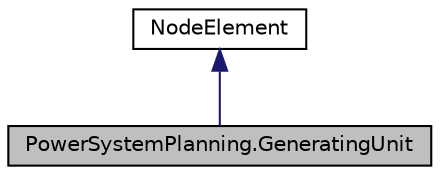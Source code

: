 digraph "PowerSystemPlanning.GeneratingUnit"
{
  edge [fontname="Helvetica",fontsize="10",labelfontname="Helvetica",labelfontsize="10"];
  node [fontname="Helvetica",fontsize="10",shape=record];
  Node1 [label="PowerSystemPlanning.GeneratingUnit",height=0.2,width=0.4,color="black", fillcolor="grey75", style="filled", fontcolor="black"];
  Node2 -> Node1 [dir="back",color="midnightblue",fontsize="10",style="solid",fontname="Helvetica"];
  Node2 [label="NodeElement",height=0.2,width=0.4,color="black", fillcolor="white", style="filled",URL="$class_power_system_planning_1_1_node_element.html",tooltip="Represents any element that is connected to a single node. "];
}
